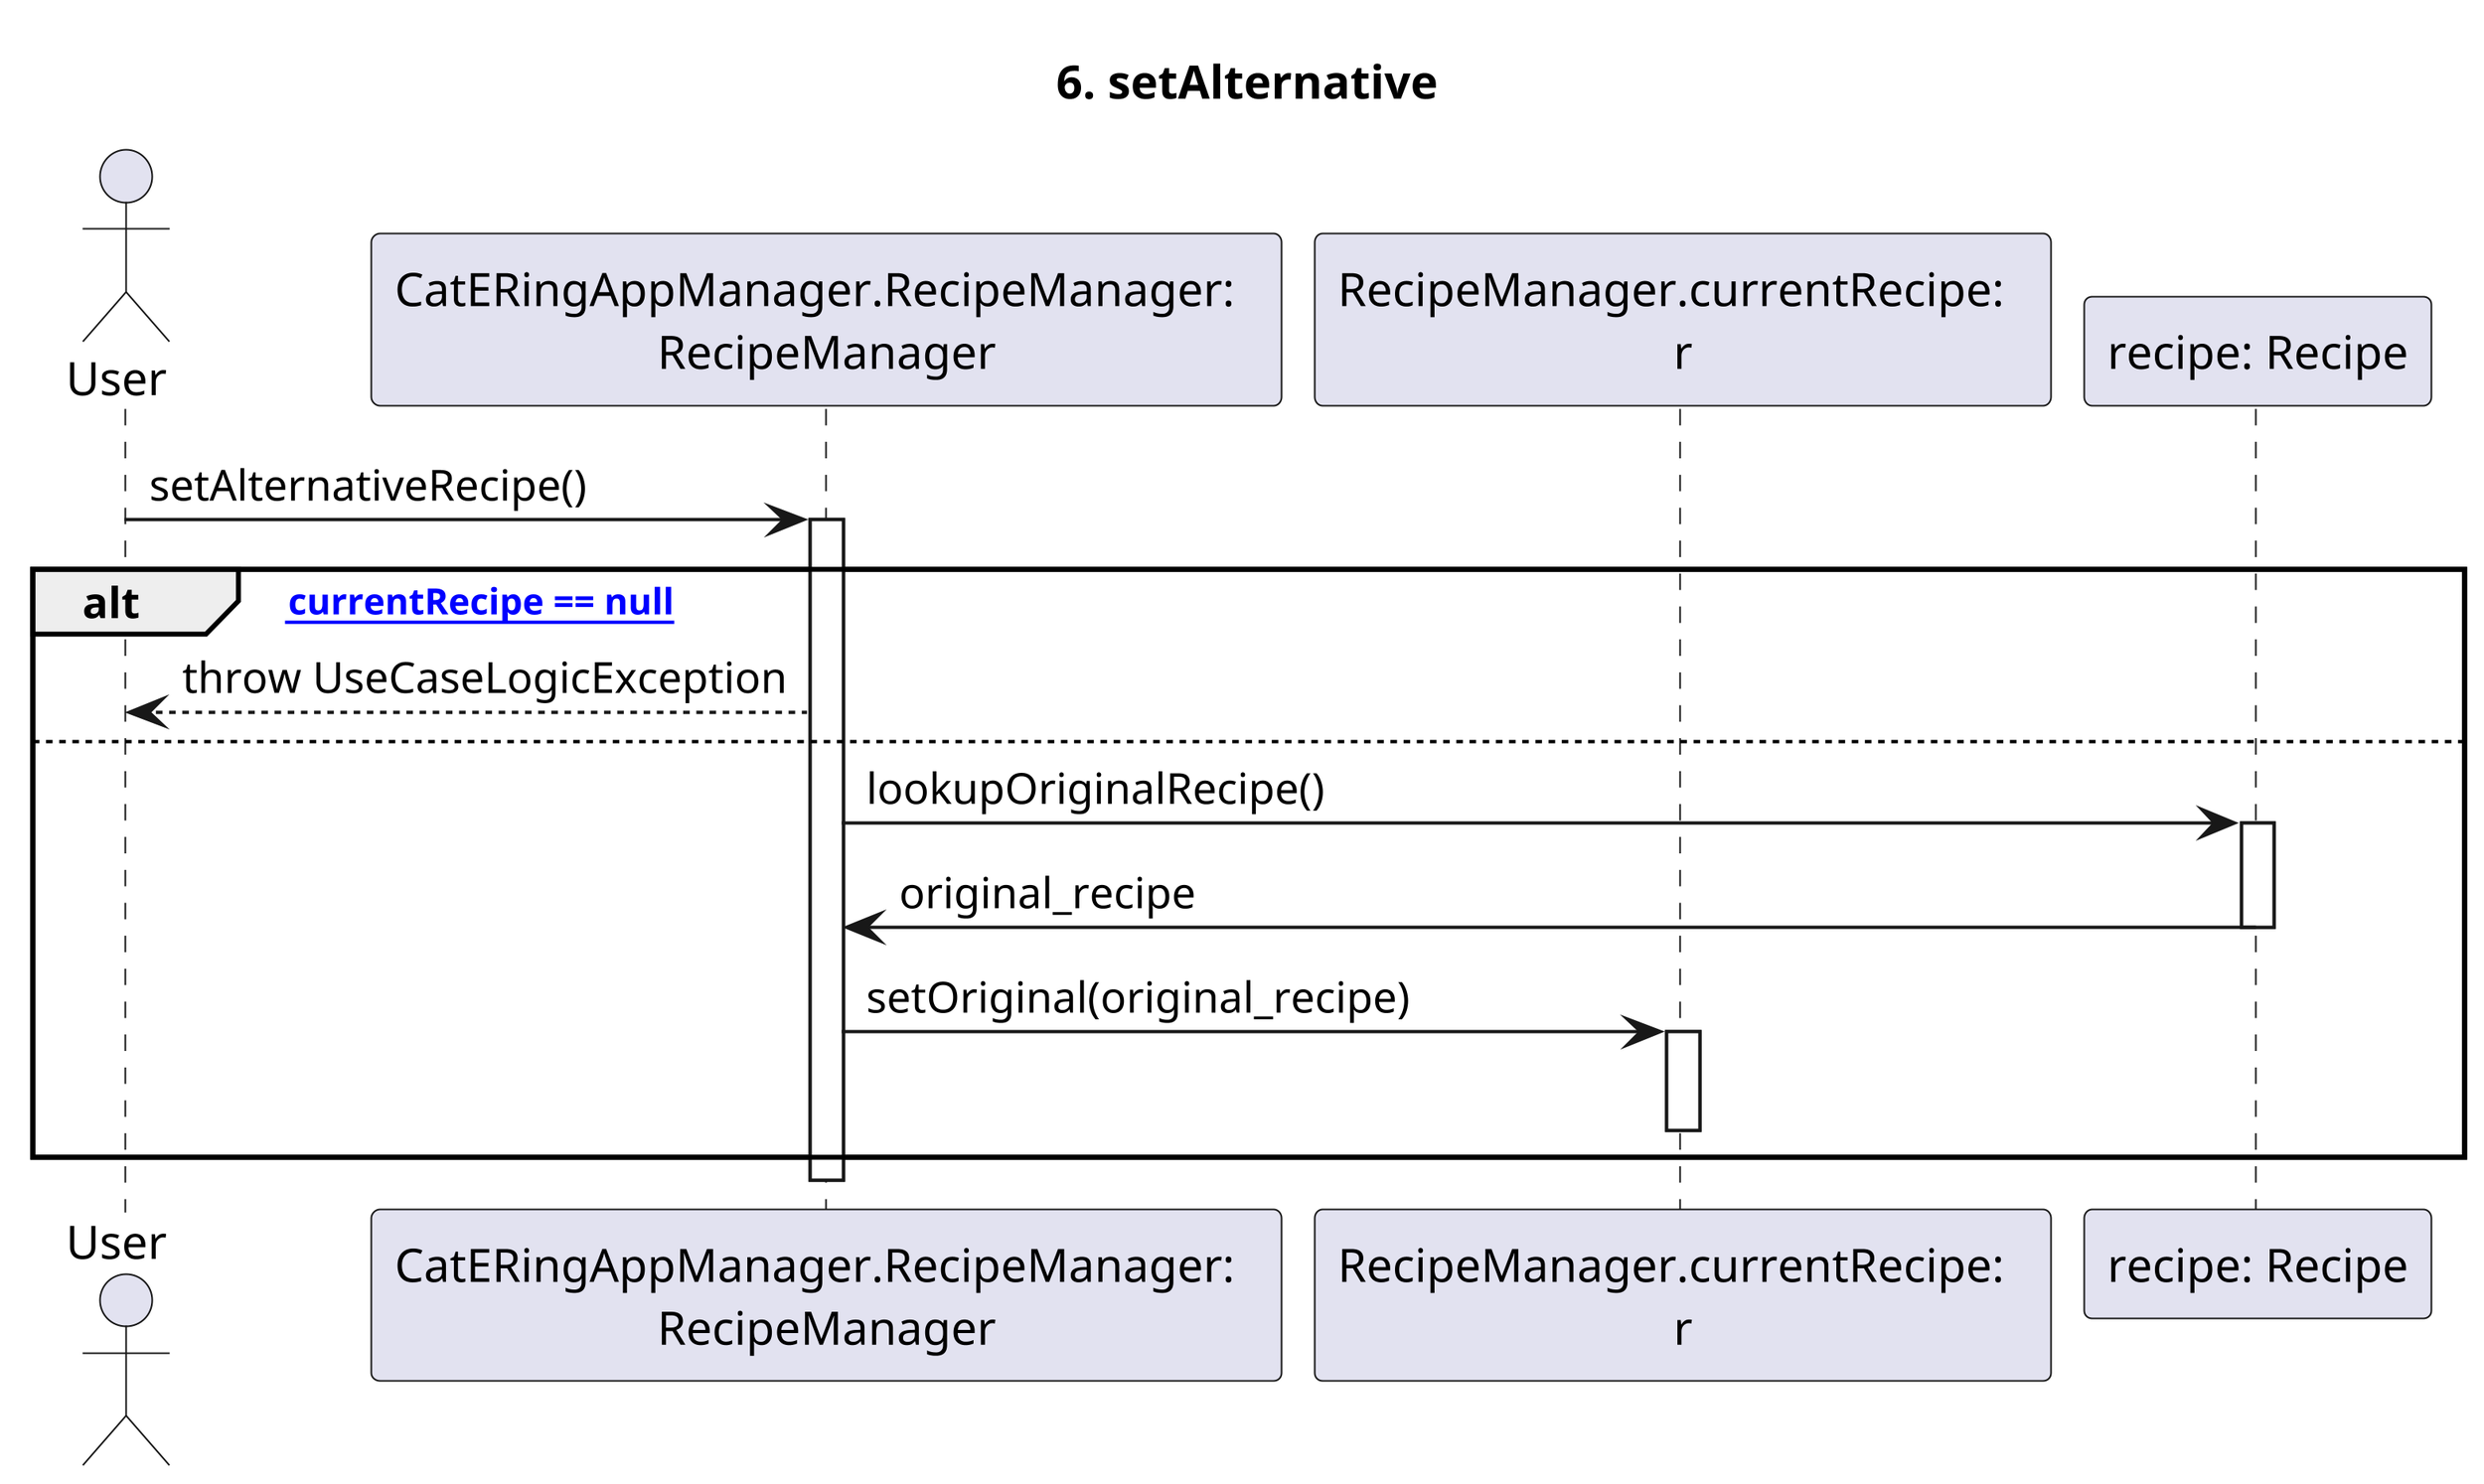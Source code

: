 @startuml

skinparam Dpi 400

title: 6. setAlternative

Actor User
Participant "CatERingAppManager.RecipeManager:  \nRecipeManager" as RM
Participant "RecipeManager.currentRecipe:  \nr" as CR

User -> RM: setAlternativeRecipe()
Activate RM

alt ["currentRecipe == null"]
	RM --> User: throw UseCaseLogicException
else 

	RM -> "recipe: Recipe": lookupOriginalRecipe()
	Activate "recipe: Recipe"
	"recipe: Recipe" -> RM: original_recipe
	Deactivate "recipe: Recipe"
	
	RM -> CR: setOriginal(original_recipe)
	Activate CR
	Deactivate CR
end
Deactivate RM


@enduml
